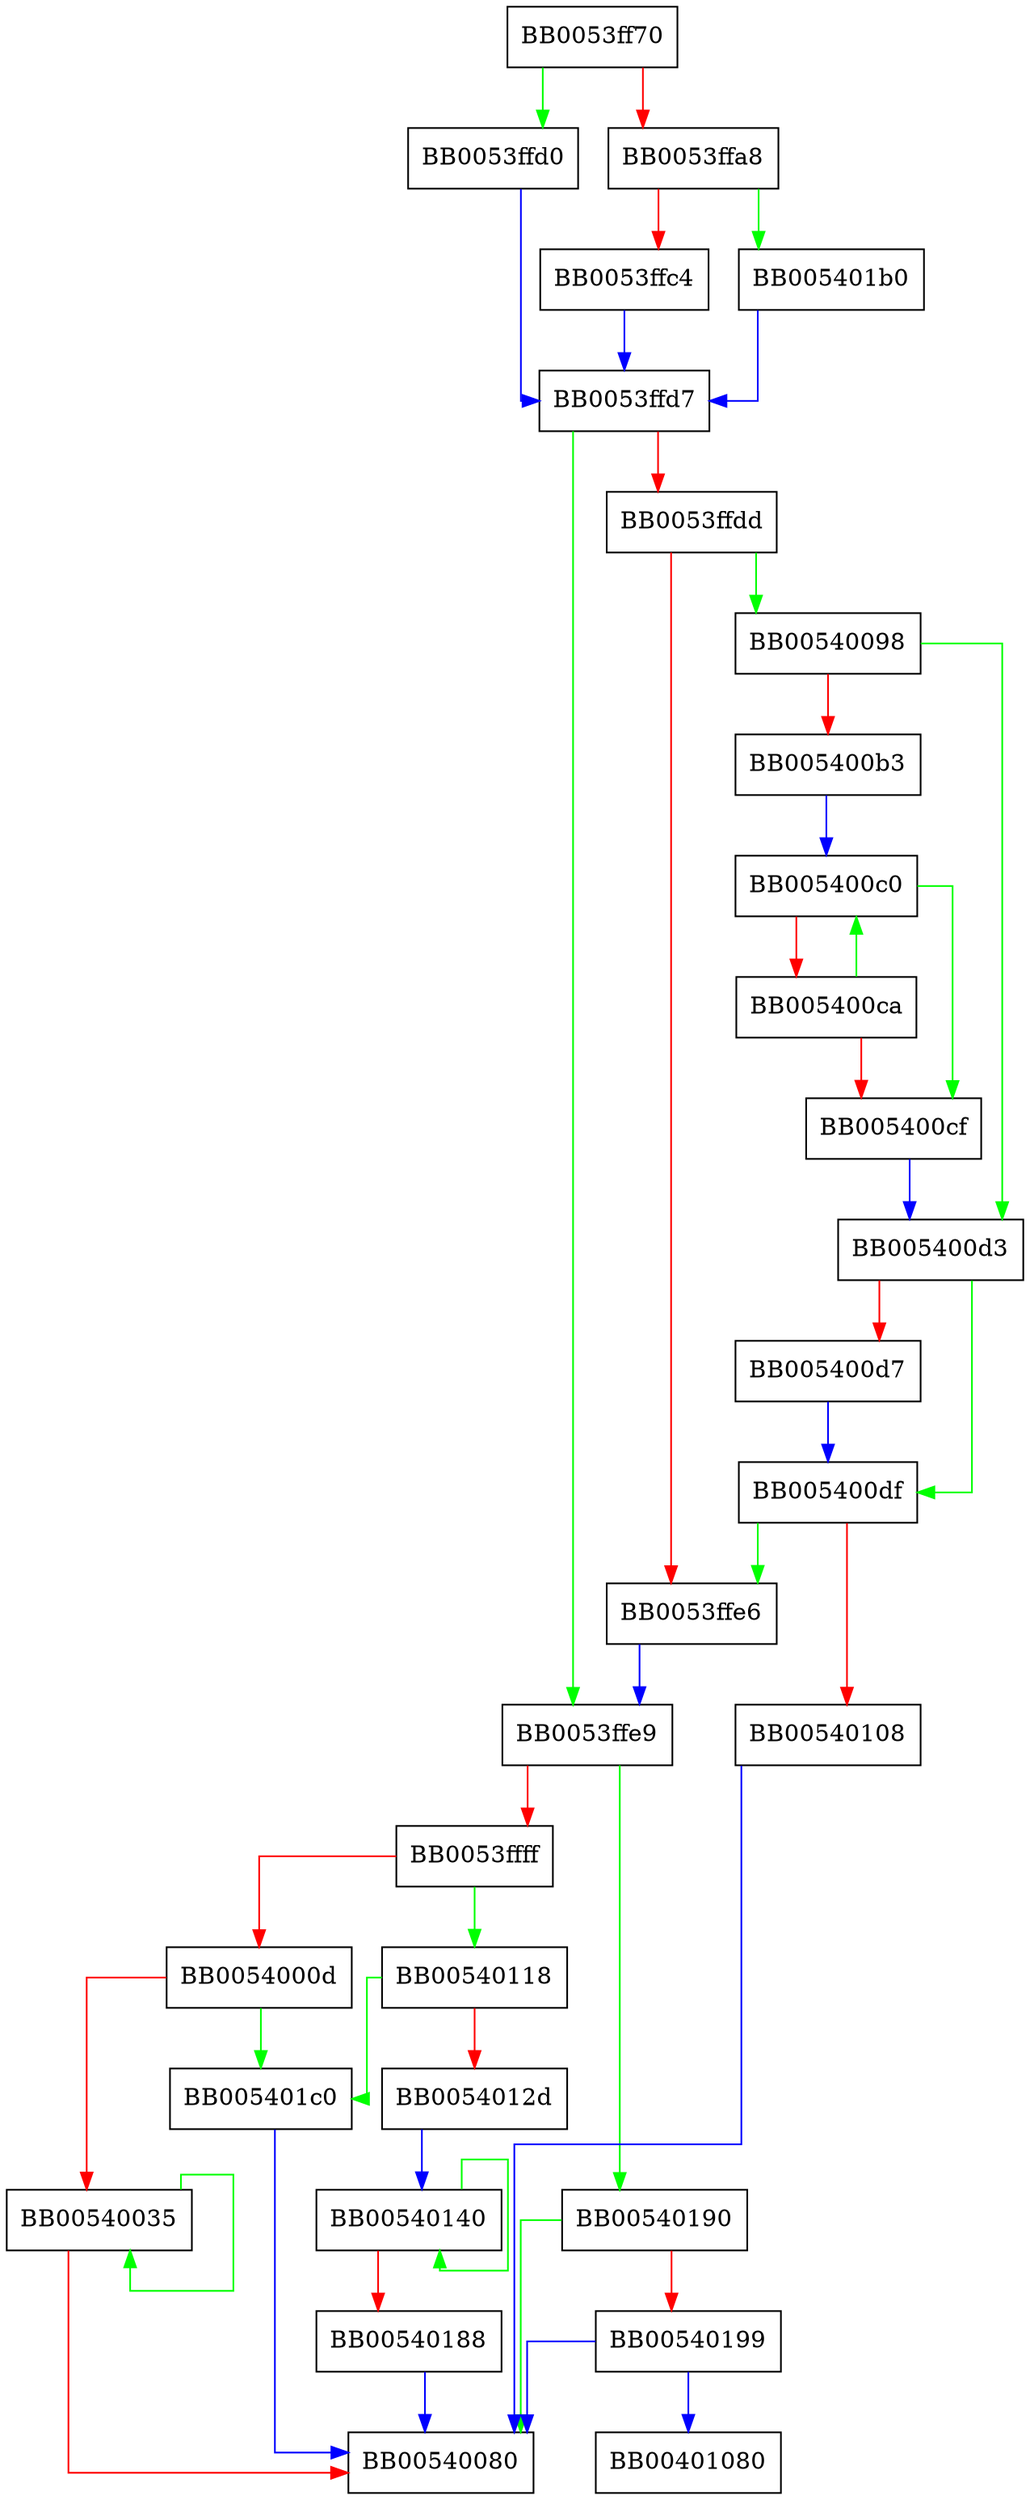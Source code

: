 digraph bn2binpad {
  node [shape="box"];
  graph [splines=ortho];
  BB0053ff70 -> BB0053ffd0 [color="green"];
  BB0053ff70 -> BB0053ffa8 [color="red"];
  BB0053ffa8 -> BB005401b0 [color="green"];
  BB0053ffa8 -> BB0053ffc4 [color="red"];
  BB0053ffc4 -> BB0053ffd7 [color="blue"];
  BB0053ffd0 -> BB0053ffd7 [color="blue"];
  BB0053ffd7 -> BB0053ffe9 [color="green"];
  BB0053ffd7 -> BB0053ffdd [color="red"];
  BB0053ffdd -> BB00540098 [color="green"];
  BB0053ffdd -> BB0053ffe6 [color="red"];
  BB0053ffe6 -> BB0053ffe9 [color="blue"];
  BB0053ffe9 -> BB00540190 [color="green"];
  BB0053ffe9 -> BB0053ffff [color="red"];
  BB0053ffff -> BB00540118 [color="green"];
  BB0053ffff -> BB0054000d [color="red"];
  BB0054000d -> BB005401c0 [color="green"];
  BB0054000d -> BB00540035 [color="red"];
  BB00540035 -> BB00540035 [color="green"];
  BB00540035 -> BB00540080 [color="red"];
  BB00540098 -> BB005400d3 [color="green"];
  BB00540098 -> BB005400b3 [color="red"];
  BB005400b3 -> BB005400c0 [color="blue"];
  BB005400c0 -> BB005400cf [color="green"];
  BB005400c0 -> BB005400ca [color="red"];
  BB005400ca -> BB005400c0 [color="green"];
  BB005400ca -> BB005400cf [color="red"];
  BB005400cf -> BB005400d3 [color="blue"];
  BB005400d3 -> BB005400df [color="green"];
  BB005400d3 -> BB005400d7 [color="red"];
  BB005400d7 -> BB005400df [color="blue"];
  BB005400df -> BB0053ffe6 [color="green"];
  BB005400df -> BB00540108 [color="red"];
  BB00540108 -> BB00540080 [color="blue"];
  BB00540118 -> BB005401c0 [color="green"];
  BB00540118 -> BB0054012d [color="red"];
  BB0054012d -> BB00540140 [color="blue"];
  BB00540140 -> BB00540140 [color="green"];
  BB00540140 -> BB00540188 [color="red"];
  BB00540188 -> BB00540080 [color="blue"];
  BB00540190 -> BB00540080 [color="green"];
  BB00540190 -> BB00540199 [color="red"];
  BB00540199 -> BB00401080 [color="blue"];
  BB00540199 -> BB00540080 [color="blue"];
  BB005401b0 -> BB0053ffd7 [color="blue"];
  BB005401c0 -> BB00540080 [color="blue"];
}